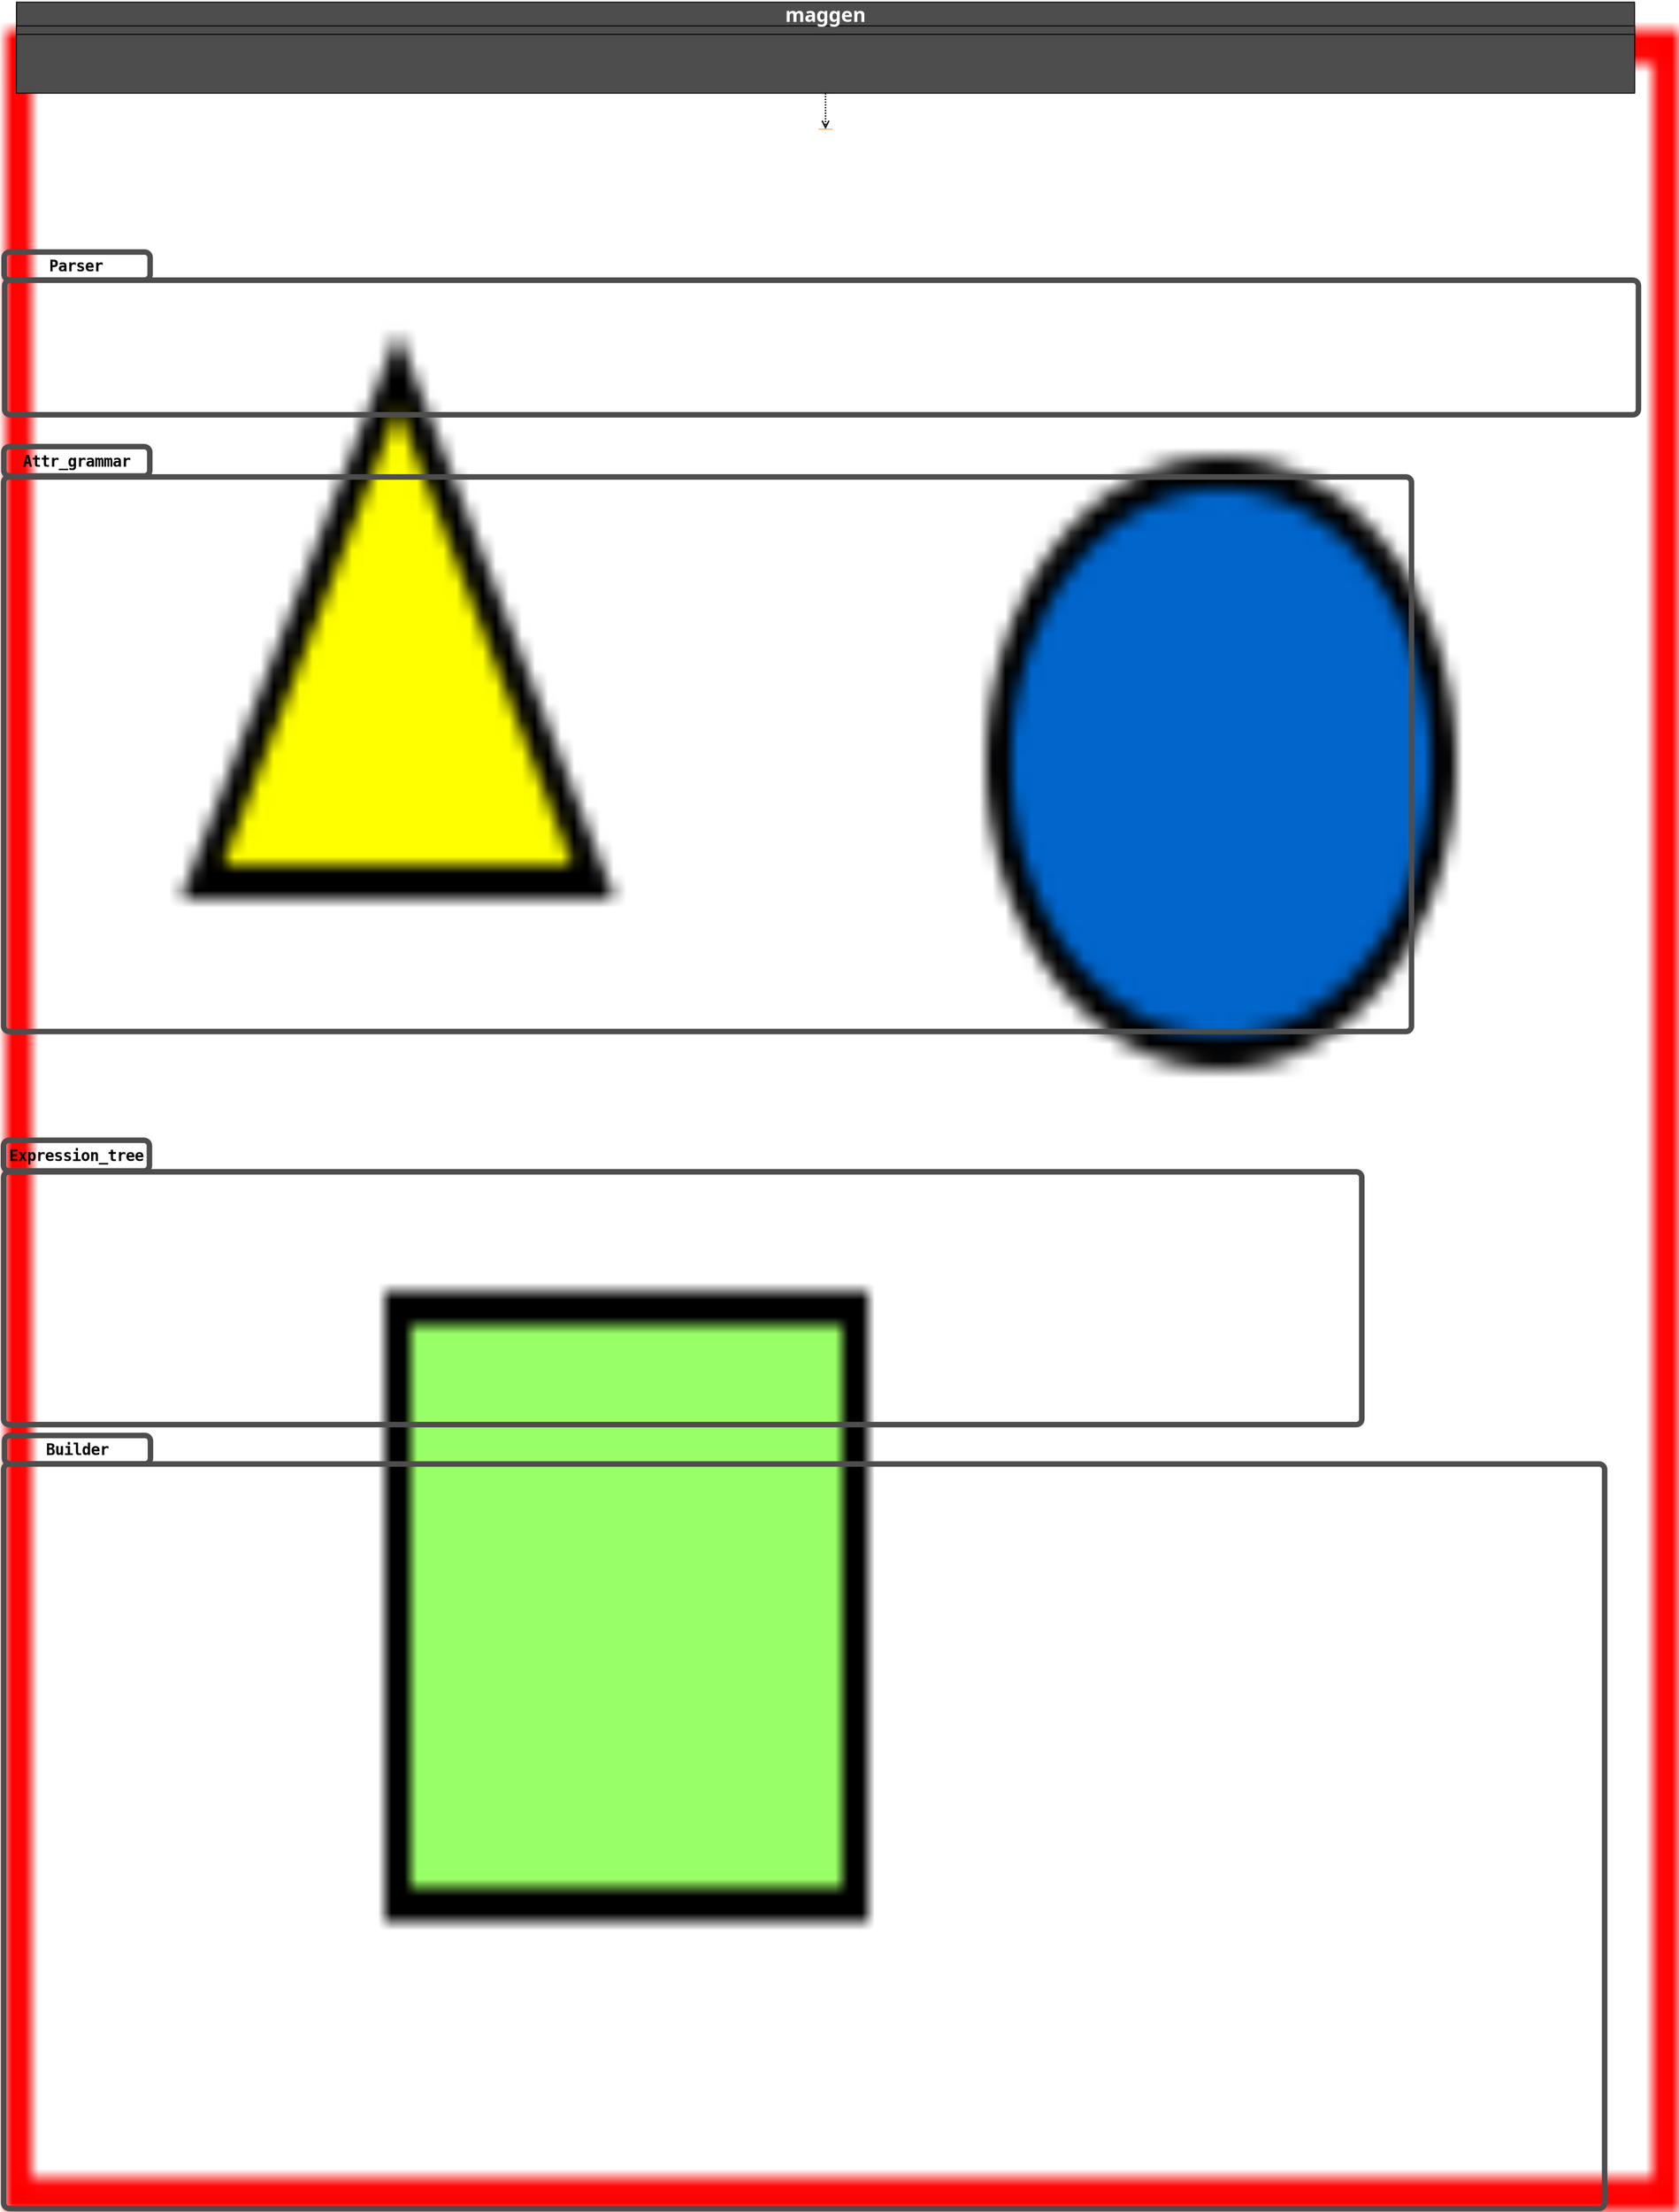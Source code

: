 <?xml version="1.0" encoding="UTF-8"?>
<dia:diagram xmlns:dia="http://www.lysator.liu.se/~alla/dia/">
  <dia:layer name="Fondo" visible="true">
    <dia:object type="Standard - Image" version="0" id="O0">
      <dia:attribute name="obj_pos">
        <dia:point val="4.3,6.7"/>
      </dia:attribute>
      <dia:attribute name="obj_bb">
        <dia:rectangle val="4.25,6.65;125.6,164.8"/>
      </dia:attribute>
      <dia:attribute name="elem_corner">
        <dia:point val="4.3,6.7"/>
      </dia:attribute>
      <dia:attribute name="elem_width">
        <dia:real val="121.25"/>
      </dia:attribute>
      <dia:attribute name="elem_height">
        <dia:real val="158.05"/>
      </dia:attribute>
      <dia:attribute name="draw_border">
        <dia:boolean val="false"/>
      </dia:attribute>
      <dia:attribute name="keep_aspect">
        <dia:boolean val="true"/>
      </dia:attribute>
      <dia:attribute name="file">
        <dia:string>#clases.png#</dia:string>
      </dia:attribute>
    </dia:object>
    <dia:object type="Standard - Box" version="0" id="O1">
      <dia:attribute name="obj_pos">
        <dia:point val="4.225,24.832"/>
      </dia:attribute>
      <dia:attribute name="obj_bb">
        <dia:rectangle val="4.025,24.633;122.85,34.782"/>
      </dia:attribute>
      <dia:attribute name="elem_corner">
        <dia:point val="4.225,24.832"/>
      </dia:attribute>
      <dia:attribute name="elem_width">
        <dia:real val="118.425"/>
      </dia:attribute>
      <dia:attribute name="elem_height">
        <dia:real val="9.75"/>
      </dia:attribute>
      <dia:attribute name="border_width">
        <dia:real val="0.4"/>
      </dia:attribute>
      <dia:attribute name="border_color">
        <dia:color val="#4d4d4d"/>
      </dia:attribute>
      <dia:attribute name="show_background">
        <dia:boolean val="false"/>
      </dia:attribute>
      <dia:attribute name="corner_radius">
        <dia:real val="0.4"/>
      </dia:attribute>
    </dia:object>
    <dia:object type="Standard - Box" version="0" id="O2">
      <dia:attribute name="obj_pos">
        <dia:point val="4.189,22.79"/>
      </dia:attribute>
      <dia:attribute name="obj_bb">
        <dia:rectangle val="3.989,22.59;14.97,25.016"/>
      </dia:attribute>
      <dia:attribute name="elem_corner">
        <dia:point val="4.189,22.79"/>
      </dia:attribute>
      <dia:attribute name="elem_width">
        <dia:real val="10.581"/>
      </dia:attribute>
      <dia:attribute name="elem_height">
        <dia:real val="2.026"/>
      </dia:attribute>
      <dia:attribute name="border_width">
        <dia:real val="0.4"/>
      </dia:attribute>
      <dia:attribute name="border_color">
        <dia:color val="#4d4d4d"/>
      </dia:attribute>
      <dia:attribute name="show_background">
        <dia:boolean val="false"/>
      </dia:attribute>
      <dia:attribute name="corner_radius">
        <dia:real val="0.4"/>
      </dia:attribute>
    </dia:object>
    <dia:object type="Standard - Box" version="0" id="O3">
      <dia:attribute name="obj_pos">
        <dia:point val="4.15,39.083"/>
      </dia:attribute>
      <dia:attribute name="obj_bb">
        <dia:rectangle val="3.95,38.883;106.4,79.46"/>
      </dia:attribute>
      <dia:attribute name="elem_corner">
        <dia:point val="4.15,39.083"/>
      </dia:attribute>
      <dia:attribute name="elem_width">
        <dia:real val="102.05"/>
      </dia:attribute>
      <dia:attribute name="elem_height">
        <dia:real val="40.177"/>
      </dia:attribute>
      <dia:attribute name="border_width">
        <dia:real val="0.4"/>
      </dia:attribute>
      <dia:attribute name="border_color">
        <dia:color val="#4d4d4d"/>
      </dia:attribute>
      <dia:attribute name="show_background">
        <dia:boolean val="false"/>
      </dia:attribute>
      <dia:attribute name="corner_radius">
        <dia:real val="0.4"/>
      </dia:attribute>
    </dia:object>
    <dia:object type="Standard - Box" version="0" id="O4">
      <dia:attribute name="obj_pos">
        <dia:point val="4.164,36.889"/>
      </dia:attribute>
      <dia:attribute name="obj_bb">
        <dia:rectangle val="3.964,36.689;14.945,39.211"/>
      </dia:attribute>
      <dia:attribute name="elem_corner">
        <dia:point val="4.164,36.889"/>
      </dia:attribute>
      <dia:attribute name="elem_width">
        <dia:real val="10.581"/>
      </dia:attribute>
      <dia:attribute name="elem_height">
        <dia:real val="2.122"/>
      </dia:attribute>
      <dia:attribute name="border_width">
        <dia:real val="0.4"/>
      </dia:attribute>
      <dia:attribute name="border_color">
        <dia:color val="#4d4d4d"/>
      </dia:attribute>
      <dia:attribute name="show_background">
        <dia:boolean val="false"/>
      </dia:attribute>
      <dia:attribute name="corner_radius">
        <dia:real val="0.4"/>
      </dia:attribute>
    </dia:object>
    <dia:object type="Standard - Box" version="0" id="O5">
      <dia:attribute name="obj_pos">
        <dia:point val="4.15,89.425"/>
      </dia:attribute>
      <dia:attribute name="obj_bb">
        <dia:rectangle val="3.95,89.225;102.797,107.937"/>
      </dia:attribute>
      <dia:attribute name="elem_corner">
        <dia:point val="4.15,89.425"/>
      </dia:attribute>
      <dia:attribute name="elem_width">
        <dia:real val="98.447"/>
      </dia:attribute>
      <dia:attribute name="elem_height">
        <dia:real val="18.313"/>
      </dia:attribute>
      <dia:attribute name="border_width">
        <dia:real val="0.4"/>
      </dia:attribute>
      <dia:attribute name="border_color">
        <dia:color val="#4d4d4d"/>
      </dia:attribute>
      <dia:attribute name="show_background">
        <dia:boolean val="false"/>
      </dia:attribute>
      <dia:attribute name="corner_radius">
        <dia:real val="0.4"/>
      </dia:attribute>
    </dia:object>
    <dia:object type="Standard - Box" version="0" id="O6">
      <dia:attribute name="obj_pos">
        <dia:point val="4.139,87.14"/>
      </dia:attribute>
      <dia:attribute name="obj_bb">
        <dia:rectangle val="3.939,86.94;14.92,89.558"/>
      </dia:attribute>
      <dia:attribute name="elem_corner">
        <dia:point val="4.139,87.14"/>
      </dia:attribute>
      <dia:attribute name="elem_width">
        <dia:real val="10.581"/>
      </dia:attribute>
      <dia:attribute name="elem_height">
        <dia:real val="2.218"/>
      </dia:attribute>
      <dia:attribute name="border_width">
        <dia:real val="0.4"/>
      </dia:attribute>
      <dia:attribute name="border_color">
        <dia:color val="#4d4d4d"/>
      </dia:attribute>
      <dia:attribute name="show_background">
        <dia:boolean val="false"/>
      </dia:attribute>
      <dia:attribute name="corner_radius">
        <dia:real val="0.4"/>
      </dia:attribute>
    </dia:object>
    <dia:object type="Standard - Box" version="0" id="O7">
      <dia:attribute name="obj_pos">
        <dia:point val="4.15,110.594"/>
      </dia:attribute>
      <dia:attribute name="obj_bb">
        <dia:rectangle val="3.95,110.394;120.4,164.725"/>
      </dia:attribute>
      <dia:attribute name="elem_corner">
        <dia:point val="4.15,110.594"/>
      </dia:attribute>
      <dia:attribute name="elem_width">
        <dia:real val="116.05"/>
      </dia:attribute>
      <dia:attribute name="elem_height">
        <dia:real val="53.931"/>
      </dia:attribute>
      <dia:attribute name="border_width">
        <dia:real val="0.4"/>
      </dia:attribute>
      <dia:attribute name="border_color">
        <dia:color val="#4d4d4d"/>
      </dia:attribute>
      <dia:attribute name="show_background">
        <dia:boolean val="false"/>
      </dia:attribute>
      <dia:attribute name="corner_radius">
        <dia:real val="0.4"/>
      </dia:attribute>
    </dia:object>
    <dia:object type="Standard - Box" version="0" id="O8">
      <dia:attribute name="obj_pos">
        <dia:point val="4.214,108.523"/>
      </dia:attribute>
      <dia:attribute name="obj_bb">
        <dia:rectangle val="4.014,108.323;14.995,110.777"/>
      </dia:attribute>
      <dia:attribute name="elem_corner">
        <dia:point val="4.214,108.523"/>
      </dia:attribute>
      <dia:attribute name="elem_width">
        <dia:real val="10.581"/>
      </dia:attribute>
      <dia:attribute name="elem_height">
        <dia:real val="2.054"/>
      </dia:attribute>
      <dia:attribute name="border_width">
        <dia:real val="0.4"/>
      </dia:attribute>
      <dia:attribute name="border_color">
        <dia:color val="#4d4d4d"/>
      </dia:attribute>
      <dia:attribute name="show_background">
        <dia:boolean val="false"/>
      </dia:attribute>
      <dia:attribute name="corner_radius">
        <dia:real val="0.4"/>
      </dia:attribute>
    </dia:object>
    <dia:object type="Standard - Text" version="1" id="O9">
      <dia:attribute name="obj_pos">
        <dia:point val="9.479,23.803"/>
      </dia:attribute>
      <dia:attribute name="obj_bb">
        <dia:rectangle val="7.634,22.982;11.324,24.624"/>
      </dia:attribute>
      <dia:attribute name="text">
        <dia:composite type="text">
          <dia:attribute name="string">
            <dia:string>#Parser#</dia:string>
          </dia:attribute>
          <dia:attribute name="font">
            <dia:font family="monospace" style="80" name="Courier-Bold"/>
          </dia:attribute>
          <dia:attribute name="height">
            <dia:real val="1.4"/>
          </dia:attribute>
          <dia:attribute name="pos">
            <dia:point val="9.479,23.932"/>
          </dia:attribute>
          <dia:attribute name="color">
            <dia:color val="#000000"/>
          </dia:attribute>
          <dia:attribute name="alignment">
            <dia:enum val="1"/>
          </dia:attribute>
        </dia:composite>
      </dia:attribute>
      <dia:attribute name="valign">
        <dia:enum val="2"/>
      </dia:attribute>
      <dia:connections>
        <dia:connection handle="0" to="O2" connection="8"/>
      </dia:connections>
    </dia:object>
    <dia:object type="Standard - Text" version="1" id="O10">
      <dia:attribute name="obj_pos">
        <dia:point val="9.454,37.95"/>
      </dia:attribute>
      <dia:attribute name="obj_bb">
        <dia:rectangle val="5.764,37.129;13.144,38.771"/>
      </dia:attribute>
      <dia:attribute name="text">
        <dia:composite type="text">
          <dia:attribute name="string">
            <dia:string>#Attr_grammar#</dia:string>
          </dia:attribute>
          <dia:attribute name="font">
            <dia:font family="monospace" style="80" name="Courier-Bold"/>
          </dia:attribute>
          <dia:attribute name="height">
            <dia:real val="1.4"/>
          </dia:attribute>
          <dia:attribute name="pos">
            <dia:point val="9.454,38.079"/>
          </dia:attribute>
          <dia:attribute name="color">
            <dia:color val="#000000"/>
          </dia:attribute>
          <dia:attribute name="alignment">
            <dia:enum val="1"/>
          </dia:attribute>
        </dia:composite>
      </dia:attribute>
      <dia:attribute name="valign">
        <dia:enum val="2"/>
      </dia:attribute>
      <dia:connections>
        <dia:connection handle="0" to="O4" connection="8"/>
      </dia:connections>
    </dia:object>
    <dia:object type="Standard - Text" version="1" id="O11">
      <dia:attribute name="obj_pos">
        <dia:point val="9.429,88.249"/>
      </dia:attribute>
      <dia:attribute name="obj_bb">
        <dia:rectangle val="4.817,87.427;14.042,89.07"/>
      </dia:attribute>
      <dia:attribute name="text">
        <dia:composite type="text">
          <dia:attribute name="string">
            <dia:string>#Expression_tree#</dia:string>
          </dia:attribute>
          <dia:attribute name="font">
            <dia:font family="monospace" style="80" name="Courier-Bold"/>
          </dia:attribute>
          <dia:attribute name="height">
            <dia:real val="1.4"/>
          </dia:attribute>
          <dia:attribute name="pos">
            <dia:point val="9.429,88.377"/>
          </dia:attribute>
          <dia:attribute name="color">
            <dia:color val="#000000"/>
          </dia:attribute>
          <dia:attribute name="alignment">
            <dia:enum val="1"/>
          </dia:attribute>
        </dia:composite>
      </dia:attribute>
      <dia:attribute name="valign">
        <dia:enum val="2"/>
      </dia:attribute>
      <dia:connections>
        <dia:connection handle="0" to="O6" connection="8"/>
      </dia:connections>
    </dia:object>
    <dia:object type="Standard - Text" version="1" id="O12">
      <dia:attribute name="obj_pos">
        <dia:point val="9.504,109.55"/>
      </dia:attribute>
      <dia:attribute name="obj_bb">
        <dia:rectangle val="7.352,108.729;11.657,110.371"/>
      </dia:attribute>
      <dia:attribute name="text">
        <dia:composite type="text">
          <dia:attribute name="string">
            <dia:string>#Builder#</dia:string>
          </dia:attribute>
          <dia:attribute name="font">
            <dia:font family="monospace" style="80" name="Courier-Bold"/>
          </dia:attribute>
          <dia:attribute name="height">
            <dia:real val="1.4"/>
          </dia:attribute>
          <dia:attribute name="pos">
            <dia:point val="9.504,109.679"/>
          </dia:attribute>
          <dia:attribute name="color">
            <dia:color val="#000000"/>
          </dia:attribute>
          <dia:attribute name="alignment">
            <dia:enum val="1"/>
          </dia:attribute>
        </dia:composite>
      </dia:attribute>
      <dia:attribute name="valign">
        <dia:enum val="2"/>
      </dia:attribute>
      <dia:connections>
        <dia:connection handle="0" to="O8" connection="8"/>
      </dia:connections>
    </dia:object>
    <dia:group>
      <dia:object type="Standard - Box" version="0" id="O13">
        <dia:attribute name="obj_pos">
          <dia:point val="5.082,4.688"/>
        </dia:attribute>
        <dia:attribute name="obj_bb">
          <dia:rectangle val="5.047,4.652;122.403,6.473"/>
        </dia:attribute>
        <dia:attribute name="elem_corner">
          <dia:point val="5.082,4.688"/>
        </dia:attribute>
        <dia:attribute name="elem_width">
          <dia:real val="117.286"/>
        </dia:attribute>
        <dia:attribute name="elem_height">
          <dia:real val="1.75"/>
        </dia:attribute>
        <dia:attribute name="border_width">
          <dia:real val="0.07"/>
        </dia:attribute>
        <dia:attribute name="inner_color">
          <dia:color val="#4d4d4d"/>
        </dia:attribute>
        <dia:attribute name="show_background">
          <dia:boolean val="true"/>
        </dia:attribute>
        <dia:attribute name="corner_radius">
          <dia:real val="1.175e-38"/>
        </dia:attribute>
      </dia:object>
      <dia:object type="Standard - Box" version="0" id="O14">
        <dia:attribute name="obj_pos">
          <dia:point val="5.07,6.407"/>
        </dia:attribute>
        <dia:attribute name="obj_bb">
          <dia:rectangle val="5.035,6.372;122.415,7.232"/>
        </dia:attribute>
        <dia:attribute name="elem_corner">
          <dia:point val="5.07,6.407"/>
        </dia:attribute>
        <dia:attribute name="elem_width">
          <dia:real val="117.31"/>
        </dia:attribute>
        <dia:attribute name="elem_height">
          <dia:real val="0.79"/>
        </dia:attribute>
        <dia:attribute name="border_width">
          <dia:real val="0.07"/>
        </dia:attribute>
        <dia:attribute name="inner_color">
          <dia:color val="#4d4d4d"/>
        </dia:attribute>
        <dia:attribute name="show_background">
          <dia:boolean val="true"/>
        </dia:attribute>
        <dia:attribute name="corner_radius">
          <dia:real val="1.175e-38"/>
        </dia:attribute>
      </dia:object>
      <dia:object type="Standard - Box" version="0" id="O15">
        <dia:attribute name="obj_pos">
          <dia:point val="5.072,7.018"/>
        </dia:attribute>
        <dia:attribute name="obj_bb">
          <dia:rectangle val="5.037,6.982;122.412,11.318"/>
        </dia:attribute>
        <dia:attribute name="elem_corner">
          <dia:point val="5.072,7.018"/>
        </dia:attribute>
        <dia:attribute name="elem_width">
          <dia:real val="117.305"/>
        </dia:attribute>
        <dia:attribute name="elem_height">
          <dia:real val="4.265"/>
        </dia:attribute>
        <dia:attribute name="border_width">
          <dia:real val="0.07"/>
        </dia:attribute>
        <dia:attribute name="inner_color">
          <dia:color val="#4d4d4d"/>
        </dia:attribute>
        <dia:attribute name="show_background">
          <dia:boolean val="true"/>
        </dia:attribute>
        <dia:attribute name="corner_radius">
          <dia:real val="1.175e-38"/>
        </dia:attribute>
      </dia:object>
    </dia:group>
    <dia:object type="Standard - Text" version="1" id="O16">
      <dia:attribute name="obj_pos">
        <dia:point val="63.725,5.562"/>
      </dia:attribute>
      <dia:attribute name="obj_bb">
        <dia:rectangle val="60.746,4.508;66.704,6.617"/>
      </dia:attribute>
      <dia:attribute name="text">
        <dia:composite type="text">
          <dia:attribute name="string">
            <dia:string>#maggen#</dia:string>
          </dia:attribute>
          <dia:attribute name="font">
            <dia:font family="sans" style="80" name="Helvetica-Bold"/>
          </dia:attribute>
          <dia:attribute name="height">
            <dia:real val="1.8"/>
          </dia:attribute>
          <dia:attribute name="pos">
            <dia:point val="63.725,5.728"/>
          </dia:attribute>
          <dia:attribute name="color">
            <dia:color val="#ffffff"/>
          </dia:attribute>
          <dia:attribute name="alignment">
            <dia:enum val="1"/>
          </dia:attribute>
        </dia:composite>
      </dia:attribute>
      <dia:attribute name="valign">
        <dia:enum val="2"/>
      </dia:attribute>
      <dia:connections>
        <dia:connection handle="0" to="O13" connection="8"/>
      </dia:connections>
    </dia:object>
    <dia:object type="Standard - Line" version="0" id="O17">
      <dia:attribute name="obj_pos">
        <dia:point val="63.725,11.283"/>
      </dia:attribute>
      <dia:attribute name="obj_bb">
        <dia:rectangle val="63.225,11.232;64.225,13.934"/>
      </dia:attribute>
      <dia:attribute name="conn_endpoints">
        <dia:point val="63.725,11.283"/>
        <dia:point val="63.725,13.884"/>
      </dia:attribute>
      <dia:attribute name="numcp">
        <dia:int val="1"/>
      </dia:attribute>
      <dia:attribute name="line_style">
        <dia:enum val="4"/>
      </dia:attribute>
      <dia:attribute name="end_arrow">
        <dia:enum val="1"/>
      </dia:attribute>
      <dia:attribute name="end_arrow_length">
        <dia:real val="0.5"/>
      </dia:attribute>
      <dia:attribute name="end_arrow_width">
        <dia:real val="0.5"/>
      </dia:attribute>
      <dia:connections>
        <dia:connection handle="0" to="O15" connection="6"/>
        <dia:connection handle="1" to="O18" connection="1"/>
      </dia:connections>
    </dia:object>
    <dia:object type="Standard - Polygon" version="0" id="O18">
      <dia:attribute name="obj_pos">
        <dia:point val="63.225,13.884"/>
      </dia:attribute>
      <dia:attribute name="obj_bb">
        <dia:rectangle val="63.225,12.884;64.225,14.884"/>
      </dia:attribute>
      <dia:attribute name="poly_points">
        <dia:point val="63.225,13.884"/>
        <dia:point val="64.225,13.884"/>
        <dia:point val="63.288,13.884"/>
      </dia:attribute>
      <dia:attribute name="line_color">
        <dia:color val="#ff8000"/>
      </dia:attribute>
      <dia:attribute name="line_width">
        <dia:real val="0.04"/>
      </dia:attribute>
      <dia:attribute name="show_background">
        <dia:boolean val="true"/>
      </dia:attribute>
      <dia:attribute name="line_style">
        <dia:enum val="4"/>
      </dia:attribute>
    </dia:object>
  </dia:layer>
</dia:diagram>
